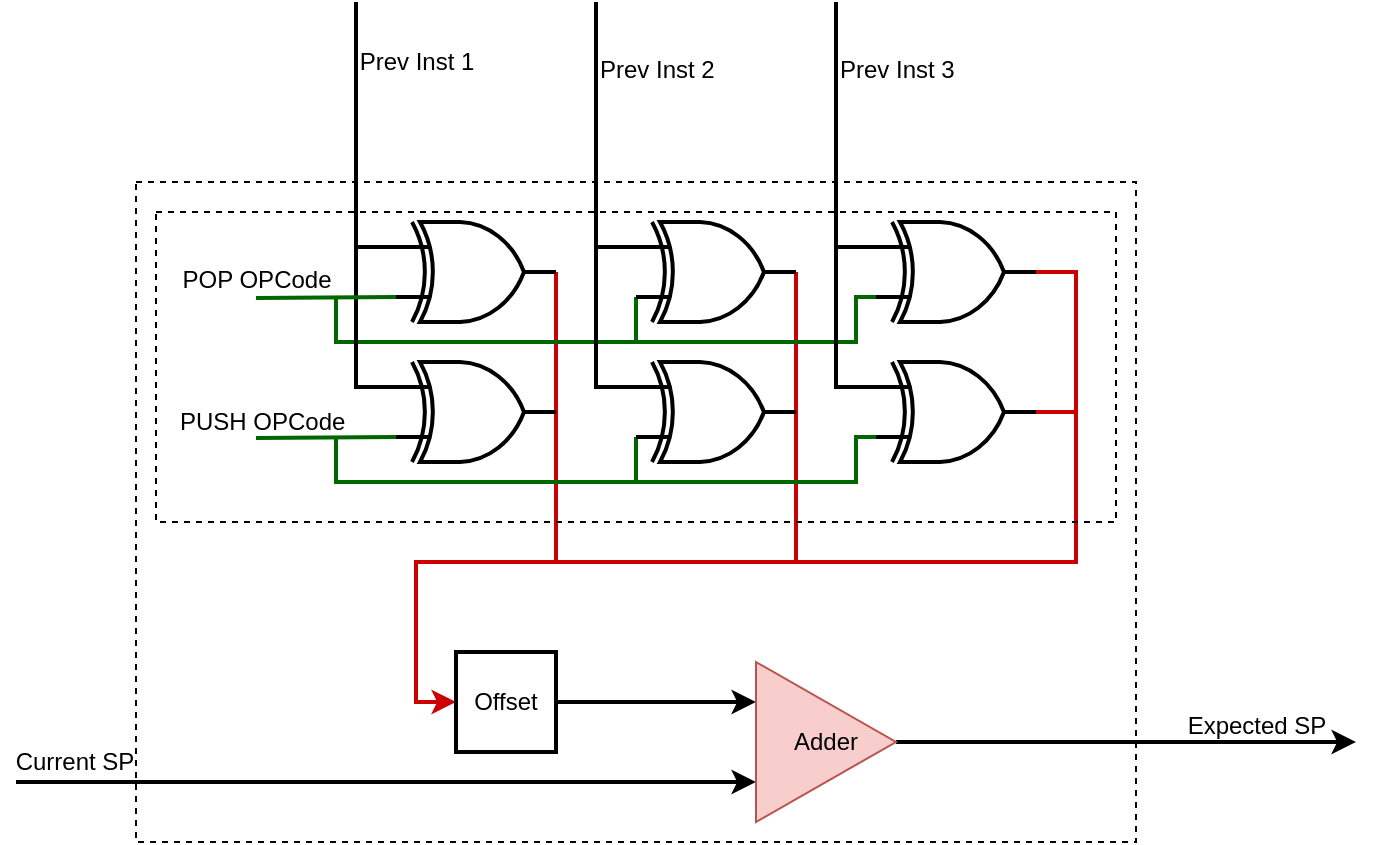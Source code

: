 <mxfile version="12.9.6" type="device"><diagram id="wA1os-LXxZyRyQ0_J9bg" name="Page-1"><mxGraphModel dx="1129" dy="645" grid="1" gridSize="10" guides="1" tooltips="1" connect="1" arrows="1" fold="1" page="1" pageScale="1" pageWidth="850" pageHeight="1100" math="0" shadow="0"><root><mxCell id="0"/><mxCell id="1" parent="0"/><mxCell id="oi2mSUBo5w7iSMqFpyHT-59" value="" style="rounded=0;whiteSpace=wrap;html=1;labelBackgroundColor=none;strokeWidth=1;fillColor=none;dashed=1;" vertex="1" parent="1"><mxGeometry x="80" y="230" width="500" height="330" as="geometry"/></mxCell><mxCell id="oi2mSUBo5w7iSMqFpyHT-16" value="&lt;font style=&quot;font-size: 12px&quot;&gt;Prev Inst 1&lt;/font&gt;" style="edgeStyle=orthogonalEdgeStyle;rounded=0;orthogonalLoop=1;jettySize=auto;html=1;exitX=0;exitY=0.25;exitDx=0;exitDy=0;exitPerimeter=0;labelBackgroundColor=none;strokeWidth=2;endArrow=none;endFill=0;" edge="1" parent="1" source="oi2mSUBo5w7iSMqFpyHT-1"><mxGeometry x="0.579" y="-30" relative="1" as="geometry"><mxPoint x="190" y="140" as="targetPoint"/><mxPoint as="offset"/></mxGeometry></mxCell><mxCell id="oi2mSUBo5w7iSMqFpyHT-53" style="edgeStyle=orthogonalEdgeStyle;rounded=0;orthogonalLoop=1;jettySize=auto;html=1;exitX=1;exitY=0.5;exitDx=0;exitDy=0;exitPerimeter=0;labelBackgroundColor=none;startArrow=none;startFill=0;endArrow=none;endFill=0;strokeWidth=2;strokeColor=#CC0000;" edge="1" parent="1" source="oi2mSUBo5w7iSMqFpyHT-1"><mxGeometry relative="1" as="geometry"><mxPoint x="290" y="420" as="targetPoint"/><Array as="points"><mxPoint x="290" y="320"/><mxPoint x="290" y="320"/></Array></mxGeometry></mxCell><mxCell id="oi2mSUBo5w7iSMqFpyHT-1" value="" style="verticalLabelPosition=bottom;shadow=0;dashed=0;align=center;html=1;verticalAlign=top;shape=mxgraph.electrical.logic_gates.logic_gate;operation=xor;strokeWidth=2;" vertex="1" parent="1"><mxGeometry x="210" y="250" width="80" height="50" as="geometry"/></mxCell><mxCell id="oi2mSUBo5w7iSMqFpyHT-15" value="&lt;font style=&quot;font-size: 12px&quot;&gt;Expected SP&lt;/font&gt;" style="edgeStyle=orthogonalEdgeStyle;rounded=0;orthogonalLoop=1;jettySize=auto;html=1;exitX=1;exitY=0.5;exitDx=0;exitDy=0;strokeWidth=2;labelBackgroundColor=none;" edge="1" parent="1" source="oi2mSUBo5w7iSMqFpyHT-3"><mxGeometry x="0.565" y="8" relative="1" as="geometry"><mxPoint x="690" y="510" as="targetPoint"/><mxPoint as="offset"/></mxGeometry></mxCell><mxCell id="oi2mSUBo5w7iSMqFpyHT-24" style="edgeStyle=orthogonalEdgeStyle;rounded=0;orthogonalLoop=1;jettySize=auto;html=1;exitX=0;exitY=0.75;exitDx=0;exitDy=0;labelBackgroundColor=none;endArrow=none;endFill=0;strokeWidth=2;startArrow=classic;startFill=1;" edge="1" parent="1" source="oi2mSUBo5w7iSMqFpyHT-3"><mxGeometry relative="1" as="geometry"><mxPoint x="20" y="530" as="targetPoint"/></mxGeometry></mxCell><mxCell id="oi2mSUBo5w7iSMqFpyHT-57" value="Current SP" style="text;html=1;align=center;verticalAlign=middle;resizable=0;points=[];labelBackgroundColor=#ffffff;" vertex="1" connectable="0" parent="oi2mSUBo5w7iSMqFpyHT-24"><mxGeometry x="0.711" y="2" relative="1" as="geometry"><mxPoint x="-24.86" y="-12" as="offset"/></mxGeometry></mxCell><mxCell id="oi2mSUBo5w7iSMqFpyHT-26" style="edgeStyle=orthogonalEdgeStyle;rounded=0;orthogonalLoop=1;jettySize=auto;html=1;exitX=0;exitY=0.25;exitDx=0;exitDy=0;entryX=1;entryY=0.5;entryDx=0;entryDy=0;labelBackgroundColor=none;startArrow=classic;startFill=1;endArrow=none;endFill=0;strokeWidth=2;" edge="1" parent="1" source="oi2mSUBo5w7iSMqFpyHT-3" target="oi2mSUBo5w7iSMqFpyHT-25"><mxGeometry relative="1" as="geometry"/></mxCell><mxCell id="oi2mSUBo5w7iSMqFpyHT-3" value="Adder" style="triangle;whiteSpace=wrap;html=1;strokeWidth=1;fillColor=#f8cecc;strokeColor=#b85450;align=center;" vertex="1" parent="1"><mxGeometry x="390" y="470" width="70" height="80" as="geometry"/></mxCell><mxCell id="oi2mSUBo5w7iSMqFpyHT-17" style="edgeStyle=orthogonalEdgeStyle;rounded=0;orthogonalLoop=1;jettySize=auto;html=1;exitX=0;exitY=0.25;exitDx=0;exitDy=0;exitPerimeter=0;labelBackgroundColor=none;endArrow=none;endFill=0;strokeWidth=2;" edge="1" parent="1" source="oi2mSUBo5w7iSMqFpyHT-5"><mxGeometry relative="1" as="geometry"><mxPoint x="310" y="140" as="targetPoint"/></mxGeometry></mxCell><mxCell id="oi2mSUBo5w7iSMqFpyHT-35" style="edgeStyle=orthogonalEdgeStyle;rounded=0;orthogonalLoop=1;jettySize=auto;html=1;exitX=0;exitY=0.75;exitDx=0;exitDy=0;exitPerimeter=0;labelBackgroundColor=none;startArrow=none;startFill=0;endArrow=none;endFill=0;strokeWidth=2;strokeColor=#006600;" edge="1" parent="1" source="oi2mSUBo5w7iSMqFpyHT-5"><mxGeometry relative="1" as="geometry"><mxPoint x="180" y="288" as="targetPoint"/><Array as="points"><mxPoint x="330" y="310"/><mxPoint x="180" y="310"/><mxPoint x="180" y="288"/></Array></mxGeometry></mxCell><mxCell id="oi2mSUBo5w7iSMqFpyHT-52" style="edgeStyle=orthogonalEdgeStyle;rounded=0;orthogonalLoop=1;jettySize=auto;html=1;exitX=1;exitY=0.5;exitDx=0;exitDy=0;exitPerimeter=0;labelBackgroundColor=none;startArrow=none;startFill=0;endArrow=none;endFill=0;strokeWidth=2;strokeColor=#CC0000;" edge="1" parent="1" source="oi2mSUBo5w7iSMqFpyHT-5"><mxGeometry relative="1" as="geometry"><mxPoint x="410" y="350" as="targetPoint"/><Array as="points"><mxPoint x="410" y="300"/><mxPoint x="410" y="300"/></Array></mxGeometry></mxCell><mxCell id="oi2mSUBo5w7iSMqFpyHT-5" value="" style="verticalLabelPosition=bottom;shadow=0;dashed=0;align=center;html=1;verticalAlign=top;shape=mxgraph.electrical.logic_gates.logic_gate;operation=xor;strokeWidth=2;" vertex="1" parent="1"><mxGeometry x="330" y="250" width="80" height="50" as="geometry"/></mxCell><mxCell id="oi2mSUBo5w7iSMqFpyHT-18" style="edgeStyle=orthogonalEdgeStyle;rounded=0;orthogonalLoop=1;jettySize=auto;html=1;exitX=0;exitY=0.25;exitDx=0;exitDy=0;exitPerimeter=0;labelBackgroundColor=none;endArrow=none;endFill=0;strokeWidth=2;" edge="1" parent="1" source="oi2mSUBo5w7iSMqFpyHT-6"><mxGeometry relative="1" as="geometry"><mxPoint x="430" y="140" as="targetPoint"/></mxGeometry></mxCell><mxCell id="oi2mSUBo5w7iSMqFpyHT-36" style="edgeStyle=orthogonalEdgeStyle;rounded=0;orthogonalLoop=1;jettySize=auto;html=1;exitX=0;exitY=0.75;exitDx=0;exitDy=0;exitPerimeter=0;labelBackgroundColor=none;startArrow=none;startFill=0;endArrow=none;endFill=0;strokeWidth=2;strokeColor=#006600;" edge="1" parent="1" source="oi2mSUBo5w7iSMqFpyHT-6"><mxGeometry relative="1" as="geometry"><mxPoint x="330" y="310" as="targetPoint"/><Array as="points"><mxPoint x="440" y="287"/><mxPoint x="440" y="310"/></Array></mxGeometry></mxCell><mxCell id="oi2mSUBo5w7iSMqFpyHT-49" style="edgeStyle=orthogonalEdgeStyle;rounded=0;orthogonalLoop=1;jettySize=auto;html=1;exitX=1;exitY=0.5;exitDx=0;exitDy=0;exitPerimeter=0;entryX=0;entryY=0.5;entryDx=0;entryDy=0;labelBackgroundColor=none;startArrow=none;startFill=0;endArrow=classic;endFill=1;strokeWidth=2;strokeColor=#CC0000;" edge="1" parent="1" source="oi2mSUBo5w7iSMqFpyHT-6" target="oi2mSUBo5w7iSMqFpyHT-25"><mxGeometry relative="1" as="geometry"><Array as="points"><mxPoint x="550" y="275"/><mxPoint x="550" y="420"/><mxPoint x="220" y="420"/><mxPoint x="220" y="490"/></Array></mxGeometry></mxCell><mxCell id="oi2mSUBo5w7iSMqFpyHT-6" value="" style="verticalLabelPosition=bottom;shadow=0;dashed=0;align=center;html=1;verticalAlign=top;shape=mxgraph.electrical.logic_gates.logic_gate;operation=xor;strokeWidth=2;" vertex="1" parent="1"><mxGeometry x="450" y="250" width="80" height="50" as="geometry"/></mxCell><mxCell id="oi2mSUBo5w7iSMqFpyHT-23" style="edgeStyle=orthogonalEdgeStyle;rounded=0;orthogonalLoop=1;jettySize=auto;html=1;exitX=0;exitY=0.25;exitDx=0;exitDy=0;exitPerimeter=0;labelBackgroundColor=none;endArrow=none;endFill=0;strokeWidth=2;" edge="1" parent="1" source="oi2mSUBo5w7iSMqFpyHT-7"><mxGeometry relative="1" as="geometry"><mxPoint x="190" y="260" as="targetPoint"/></mxGeometry></mxCell><mxCell id="oi2mSUBo5w7iSMqFpyHT-7" value="" style="verticalLabelPosition=bottom;shadow=0;dashed=0;align=center;html=1;verticalAlign=top;shape=mxgraph.electrical.logic_gates.logic_gate;operation=xor;strokeWidth=2;" vertex="1" parent="1"><mxGeometry x="210" y="320" width="80" height="50" as="geometry"/></mxCell><mxCell id="oi2mSUBo5w7iSMqFpyHT-22" style="edgeStyle=orthogonalEdgeStyle;rounded=0;orthogonalLoop=1;jettySize=auto;html=1;exitX=0;exitY=0.25;exitDx=0;exitDy=0;exitPerimeter=0;labelBackgroundColor=none;endArrow=none;endFill=0;strokeWidth=2;" edge="1" parent="1" source="oi2mSUBo5w7iSMqFpyHT-8"><mxGeometry relative="1" as="geometry"><mxPoint x="310" y="260" as="targetPoint"/></mxGeometry></mxCell><mxCell id="oi2mSUBo5w7iSMqFpyHT-40" style="edgeStyle=orthogonalEdgeStyle;rounded=0;orthogonalLoop=1;jettySize=auto;html=1;exitX=0;exitY=0.75;exitDx=0;exitDy=0;exitPerimeter=0;labelBackgroundColor=none;startArrow=none;startFill=0;endArrow=none;endFill=0;strokeWidth=2;strokeColor=#006600;" edge="1" parent="1" source="oi2mSUBo5w7iSMqFpyHT-8"><mxGeometry relative="1" as="geometry"><mxPoint x="180" y="357.429" as="targetPoint"/><Array as="points"><mxPoint x="330" y="380"/><mxPoint x="180" y="380"/></Array></mxGeometry></mxCell><mxCell id="oi2mSUBo5w7iSMqFpyHT-51" style="edgeStyle=orthogonalEdgeStyle;rounded=0;orthogonalLoop=1;jettySize=auto;html=1;exitX=1;exitY=0.5;exitDx=0;exitDy=0;exitPerimeter=0;labelBackgroundColor=none;startArrow=none;startFill=0;endArrow=none;endFill=0;strokeWidth=2;strokeColor=#CC0000;" edge="1" parent="1" source="oi2mSUBo5w7iSMqFpyHT-8"><mxGeometry relative="1" as="geometry"><mxPoint x="410" y="420" as="targetPoint"/><Array as="points"><mxPoint x="410" y="370"/><mxPoint x="410" y="370"/></Array></mxGeometry></mxCell><mxCell id="oi2mSUBo5w7iSMqFpyHT-8" value="" style="verticalLabelPosition=bottom;shadow=0;dashed=0;align=center;html=1;verticalAlign=top;shape=mxgraph.electrical.logic_gates.logic_gate;operation=xor;strokeWidth=2;" vertex="1" parent="1"><mxGeometry x="330" y="320" width="80" height="50" as="geometry"/></mxCell><mxCell id="oi2mSUBo5w7iSMqFpyHT-21" style="edgeStyle=orthogonalEdgeStyle;rounded=0;orthogonalLoop=1;jettySize=auto;html=1;exitX=0;exitY=0.25;exitDx=0;exitDy=0;exitPerimeter=0;labelBackgroundColor=none;endArrow=none;endFill=0;strokeWidth=2;" edge="1" parent="1" source="oi2mSUBo5w7iSMqFpyHT-9"><mxGeometry relative="1" as="geometry"><mxPoint x="430" y="260" as="targetPoint"/></mxGeometry></mxCell><mxCell id="oi2mSUBo5w7iSMqFpyHT-41" style="edgeStyle=orthogonalEdgeStyle;rounded=0;orthogonalLoop=1;jettySize=auto;html=1;exitX=0;exitY=0.75;exitDx=0;exitDy=0;exitPerimeter=0;labelBackgroundColor=none;startArrow=none;startFill=0;endArrow=none;endFill=0;strokeWidth=2;strokeColor=#006600;" edge="1" parent="1" source="oi2mSUBo5w7iSMqFpyHT-9"><mxGeometry relative="1" as="geometry"><mxPoint x="330" y="380" as="targetPoint"/><Array as="points"><mxPoint x="440" y="357"/><mxPoint x="440" y="380"/></Array></mxGeometry></mxCell><mxCell id="oi2mSUBo5w7iSMqFpyHT-50" style="edgeStyle=orthogonalEdgeStyle;rounded=0;orthogonalLoop=1;jettySize=auto;html=1;exitX=1;exitY=0.5;exitDx=0;exitDy=0;exitPerimeter=0;labelBackgroundColor=none;startArrow=none;startFill=0;endArrow=none;endFill=0;strokeWidth=2;strokeColor=#CC0000;" edge="1" parent="1" source="oi2mSUBo5w7iSMqFpyHT-9"><mxGeometry relative="1" as="geometry"><mxPoint x="550" y="344.857" as="targetPoint"/></mxGeometry></mxCell><mxCell id="oi2mSUBo5w7iSMqFpyHT-9" value="" style="verticalLabelPosition=bottom;shadow=0;dashed=0;align=center;html=1;verticalAlign=top;shape=mxgraph.electrical.logic_gates.logic_gate;operation=xor;strokeWidth=2;" vertex="1" parent="1"><mxGeometry x="450" y="320" width="80" height="50" as="geometry"/></mxCell><mxCell id="oi2mSUBo5w7iSMqFpyHT-25" value="Offset" style="whiteSpace=wrap;html=1;aspect=fixed;strokeWidth=2;" vertex="1" parent="1"><mxGeometry x="240" y="465" width="50" height="50" as="geometry"/></mxCell><mxCell id="oi2mSUBo5w7iSMqFpyHT-28" value="Prev Inst 2" style="text;html=1;" vertex="1" parent="1"><mxGeometry x="310" y="160" width="80" height="30" as="geometry"/></mxCell><mxCell id="oi2mSUBo5w7iSMqFpyHT-29" value="Prev Inst 3" style="text;html=1;" vertex="1" parent="1"><mxGeometry x="430" y="160" width="80" height="30" as="geometry"/></mxCell><mxCell id="oi2mSUBo5w7iSMqFpyHT-34" value="" style="endArrow=none;html=1;labelBackgroundColor=none;strokeWidth=2;entryX=0;entryY=0.75;entryDx=0;entryDy=0;entryPerimeter=0;strokeColor=#006600;" edge="1" parent="1" target="oi2mSUBo5w7iSMqFpyHT-1"><mxGeometry width="50" height="50" relative="1" as="geometry"><mxPoint x="140" y="288" as="sourcePoint"/><mxPoint x="210" y="287" as="targetPoint"/></mxGeometry></mxCell><mxCell id="oi2mSUBo5w7iSMqFpyHT-54" value="POP OPCode" style="text;html=1;align=center;verticalAlign=middle;resizable=0;points=[];labelBackgroundColor=none;" vertex="1" connectable="0" parent="oi2mSUBo5w7iSMqFpyHT-34"><mxGeometry x="-0.6" y="2" relative="1" as="geometry"><mxPoint x="-14.27" y="-6.9" as="offset"/></mxGeometry></mxCell><mxCell id="oi2mSUBo5w7iSMqFpyHT-39" value="" style="endArrow=none;html=1;labelBackgroundColor=none;strokeWidth=2;entryX=0;entryY=0.75;entryDx=0;entryDy=0;entryPerimeter=0;strokeColor=#006600;" edge="1" parent="1" target="oi2mSUBo5w7iSMqFpyHT-7"><mxGeometry width="50" height="50" relative="1" as="geometry"><mxPoint x="140" y="358" as="sourcePoint"/><mxPoint x="210" y="357" as="targetPoint"/></mxGeometry></mxCell><mxCell id="oi2mSUBo5w7iSMqFpyHT-55" value="PUSH OPCode" style="text;html=1;" vertex="1" parent="1"><mxGeometry x="100" y="336" width="100" height="30" as="geometry"/></mxCell><mxCell id="oi2mSUBo5w7iSMqFpyHT-58" value="" style="rounded=0;whiteSpace=wrap;html=1;labelBackgroundColor=none;strokeWidth=1;fillColor=none;dashed=1;" vertex="1" parent="1"><mxGeometry x="90" y="245" width="480" height="155" as="geometry"/></mxCell></root></mxGraphModel></diagram></mxfile>